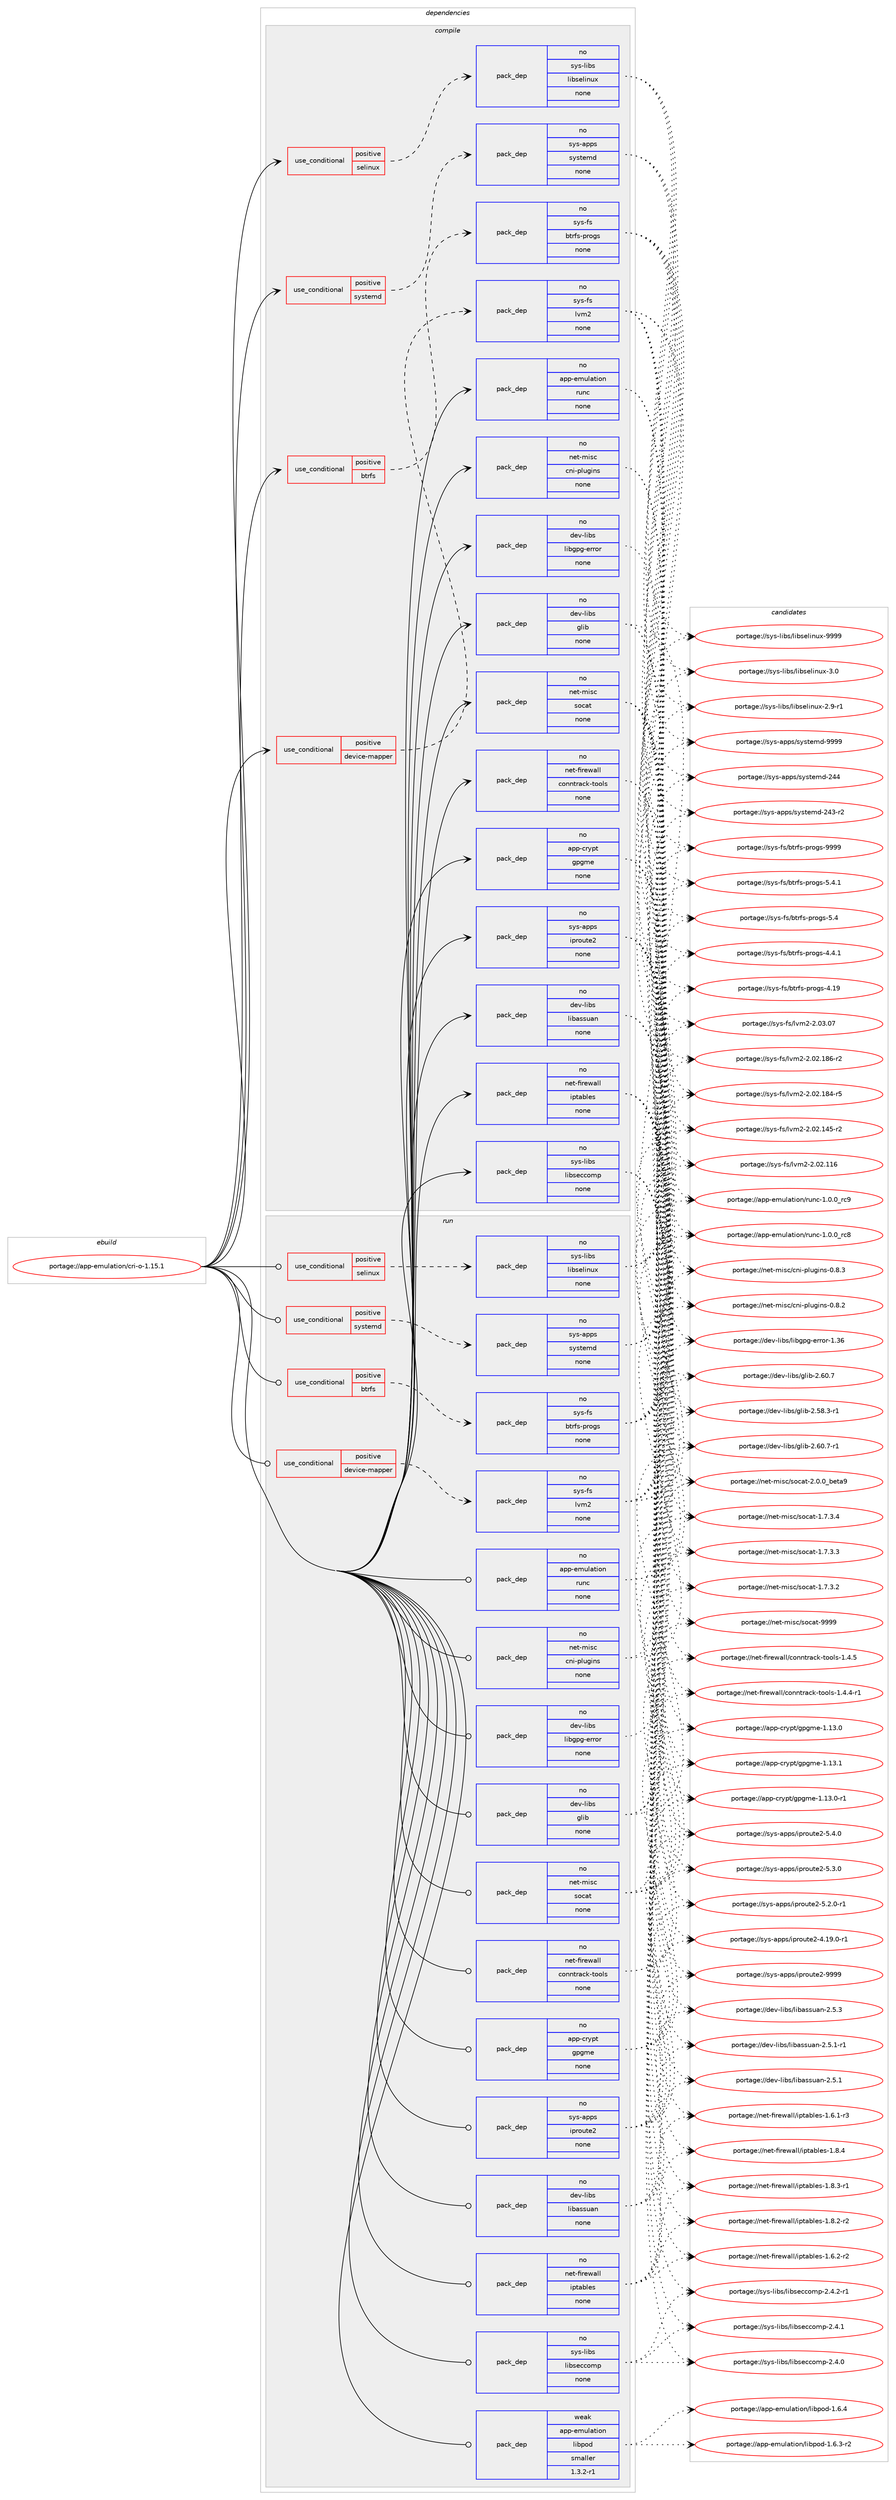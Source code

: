 digraph prolog {

# *************
# Graph options
# *************

newrank=true;
concentrate=true;
compound=true;
graph [rankdir=LR,fontname=Helvetica,fontsize=10,ranksep=1.5];#, ranksep=2.5, nodesep=0.2];
edge  [arrowhead=vee];
node  [fontname=Helvetica,fontsize=10];

# **********
# The ebuild
# **********

subgraph cluster_leftcol {
color=gray;
label=<<i>ebuild</i>>;
id [label="portage://app-emulation/cri-o-1.15.1", color=red, width=4, href="../app-emulation/cri-o-1.15.1.svg"];
}

# ****************
# The dependencies
# ****************

subgraph cluster_midcol {
color=gray;
label=<<i>dependencies</i>>;
subgraph cluster_compile {
fillcolor="#eeeeee";
style=filled;
label=<<i>compile</i>>;
subgraph cond149090 {
dependency632843 [label=<<TABLE BORDER="0" CELLBORDER="1" CELLSPACING="0" CELLPADDING="4"><TR><TD ROWSPAN="3" CELLPADDING="10">use_conditional</TD></TR><TR><TD>positive</TD></TR><TR><TD>btrfs</TD></TR></TABLE>>, shape=none, color=red];
subgraph pack475345 {
dependency632844 [label=<<TABLE BORDER="0" CELLBORDER="1" CELLSPACING="0" CELLPADDING="4" WIDTH="220"><TR><TD ROWSPAN="6" CELLPADDING="30">pack_dep</TD></TR><TR><TD WIDTH="110">no</TD></TR><TR><TD>sys-fs</TD></TR><TR><TD>btrfs-progs</TD></TR><TR><TD>none</TD></TR><TR><TD></TD></TR></TABLE>>, shape=none, color=blue];
}
dependency632843:e -> dependency632844:w [weight=20,style="dashed",arrowhead="vee"];
}
id:e -> dependency632843:w [weight=20,style="solid",arrowhead="vee"];
subgraph cond149091 {
dependency632845 [label=<<TABLE BORDER="0" CELLBORDER="1" CELLSPACING="0" CELLPADDING="4"><TR><TD ROWSPAN="3" CELLPADDING="10">use_conditional</TD></TR><TR><TD>positive</TD></TR><TR><TD>device-mapper</TD></TR></TABLE>>, shape=none, color=red];
subgraph pack475346 {
dependency632846 [label=<<TABLE BORDER="0" CELLBORDER="1" CELLSPACING="0" CELLPADDING="4" WIDTH="220"><TR><TD ROWSPAN="6" CELLPADDING="30">pack_dep</TD></TR><TR><TD WIDTH="110">no</TD></TR><TR><TD>sys-fs</TD></TR><TR><TD>lvm2</TD></TR><TR><TD>none</TD></TR><TR><TD></TD></TR></TABLE>>, shape=none, color=blue];
}
dependency632845:e -> dependency632846:w [weight=20,style="dashed",arrowhead="vee"];
}
id:e -> dependency632845:w [weight=20,style="solid",arrowhead="vee"];
subgraph cond149092 {
dependency632847 [label=<<TABLE BORDER="0" CELLBORDER="1" CELLSPACING="0" CELLPADDING="4"><TR><TD ROWSPAN="3" CELLPADDING="10">use_conditional</TD></TR><TR><TD>positive</TD></TR><TR><TD>selinux</TD></TR></TABLE>>, shape=none, color=red];
subgraph pack475347 {
dependency632848 [label=<<TABLE BORDER="0" CELLBORDER="1" CELLSPACING="0" CELLPADDING="4" WIDTH="220"><TR><TD ROWSPAN="6" CELLPADDING="30">pack_dep</TD></TR><TR><TD WIDTH="110">no</TD></TR><TR><TD>sys-libs</TD></TR><TR><TD>libselinux</TD></TR><TR><TD>none</TD></TR><TR><TD></TD></TR></TABLE>>, shape=none, color=blue];
}
dependency632847:e -> dependency632848:w [weight=20,style="dashed",arrowhead="vee"];
}
id:e -> dependency632847:w [weight=20,style="solid",arrowhead="vee"];
subgraph cond149093 {
dependency632849 [label=<<TABLE BORDER="0" CELLBORDER="1" CELLSPACING="0" CELLPADDING="4"><TR><TD ROWSPAN="3" CELLPADDING="10">use_conditional</TD></TR><TR><TD>positive</TD></TR><TR><TD>systemd</TD></TR></TABLE>>, shape=none, color=red];
subgraph pack475348 {
dependency632850 [label=<<TABLE BORDER="0" CELLBORDER="1" CELLSPACING="0" CELLPADDING="4" WIDTH="220"><TR><TD ROWSPAN="6" CELLPADDING="30">pack_dep</TD></TR><TR><TD WIDTH="110">no</TD></TR><TR><TD>sys-apps</TD></TR><TR><TD>systemd</TD></TR><TR><TD>none</TD></TR><TR><TD></TD></TR></TABLE>>, shape=none, color=blue];
}
dependency632849:e -> dependency632850:w [weight=20,style="dashed",arrowhead="vee"];
}
id:e -> dependency632849:w [weight=20,style="solid",arrowhead="vee"];
subgraph pack475349 {
dependency632851 [label=<<TABLE BORDER="0" CELLBORDER="1" CELLSPACING="0" CELLPADDING="4" WIDTH="220"><TR><TD ROWSPAN="6" CELLPADDING="30">pack_dep</TD></TR><TR><TD WIDTH="110">no</TD></TR><TR><TD>app-crypt</TD></TR><TR><TD>gpgme</TD></TR><TR><TD>none</TD></TR><TR><TD></TD></TR></TABLE>>, shape=none, color=blue];
}
id:e -> dependency632851:w [weight=20,style="solid",arrowhead="vee"];
subgraph pack475350 {
dependency632852 [label=<<TABLE BORDER="0" CELLBORDER="1" CELLSPACING="0" CELLPADDING="4" WIDTH="220"><TR><TD ROWSPAN="6" CELLPADDING="30">pack_dep</TD></TR><TR><TD WIDTH="110">no</TD></TR><TR><TD>app-emulation</TD></TR><TR><TD>runc</TD></TR><TR><TD>none</TD></TR><TR><TD></TD></TR></TABLE>>, shape=none, color=blue];
}
id:e -> dependency632852:w [weight=20,style="solid",arrowhead="vee"];
subgraph pack475351 {
dependency632853 [label=<<TABLE BORDER="0" CELLBORDER="1" CELLSPACING="0" CELLPADDING="4" WIDTH="220"><TR><TD ROWSPAN="6" CELLPADDING="30">pack_dep</TD></TR><TR><TD WIDTH="110">no</TD></TR><TR><TD>dev-libs</TD></TR><TR><TD>glib</TD></TR><TR><TD>none</TD></TR><TR><TD></TD></TR></TABLE>>, shape=none, color=blue];
}
id:e -> dependency632853:w [weight=20,style="solid",arrowhead="vee"];
subgraph pack475352 {
dependency632854 [label=<<TABLE BORDER="0" CELLBORDER="1" CELLSPACING="0" CELLPADDING="4" WIDTH="220"><TR><TD ROWSPAN="6" CELLPADDING="30">pack_dep</TD></TR><TR><TD WIDTH="110">no</TD></TR><TR><TD>dev-libs</TD></TR><TR><TD>libassuan</TD></TR><TR><TD>none</TD></TR><TR><TD></TD></TR></TABLE>>, shape=none, color=blue];
}
id:e -> dependency632854:w [weight=20,style="solid",arrowhead="vee"];
subgraph pack475353 {
dependency632855 [label=<<TABLE BORDER="0" CELLBORDER="1" CELLSPACING="0" CELLPADDING="4" WIDTH="220"><TR><TD ROWSPAN="6" CELLPADDING="30">pack_dep</TD></TR><TR><TD WIDTH="110">no</TD></TR><TR><TD>dev-libs</TD></TR><TR><TD>libgpg-error</TD></TR><TR><TD>none</TD></TR><TR><TD></TD></TR></TABLE>>, shape=none, color=blue];
}
id:e -> dependency632855:w [weight=20,style="solid",arrowhead="vee"];
subgraph pack475354 {
dependency632856 [label=<<TABLE BORDER="0" CELLBORDER="1" CELLSPACING="0" CELLPADDING="4" WIDTH="220"><TR><TD ROWSPAN="6" CELLPADDING="30">pack_dep</TD></TR><TR><TD WIDTH="110">no</TD></TR><TR><TD>net-firewall</TD></TR><TR><TD>conntrack-tools</TD></TR><TR><TD>none</TD></TR><TR><TD></TD></TR></TABLE>>, shape=none, color=blue];
}
id:e -> dependency632856:w [weight=20,style="solid",arrowhead="vee"];
subgraph pack475355 {
dependency632857 [label=<<TABLE BORDER="0" CELLBORDER="1" CELLSPACING="0" CELLPADDING="4" WIDTH="220"><TR><TD ROWSPAN="6" CELLPADDING="30">pack_dep</TD></TR><TR><TD WIDTH="110">no</TD></TR><TR><TD>net-firewall</TD></TR><TR><TD>iptables</TD></TR><TR><TD>none</TD></TR><TR><TD></TD></TR></TABLE>>, shape=none, color=blue];
}
id:e -> dependency632857:w [weight=20,style="solid",arrowhead="vee"];
subgraph pack475356 {
dependency632858 [label=<<TABLE BORDER="0" CELLBORDER="1" CELLSPACING="0" CELLPADDING="4" WIDTH="220"><TR><TD ROWSPAN="6" CELLPADDING="30">pack_dep</TD></TR><TR><TD WIDTH="110">no</TD></TR><TR><TD>net-misc</TD></TR><TR><TD>cni-plugins</TD></TR><TR><TD>none</TD></TR><TR><TD></TD></TR></TABLE>>, shape=none, color=blue];
}
id:e -> dependency632858:w [weight=20,style="solid",arrowhead="vee"];
subgraph pack475357 {
dependency632859 [label=<<TABLE BORDER="0" CELLBORDER="1" CELLSPACING="0" CELLPADDING="4" WIDTH="220"><TR><TD ROWSPAN="6" CELLPADDING="30">pack_dep</TD></TR><TR><TD WIDTH="110">no</TD></TR><TR><TD>net-misc</TD></TR><TR><TD>socat</TD></TR><TR><TD>none</TD></TR><TR><TD></TD></TR></TABLE>>, shape=none, color=blue];
}
id:e -> dependency632859:w [weight=20,style="solid",arrowhead="vee"];
subgraph pack475358 {
dependency632860 [label=<<TABLE BORDER="0" CELLBORDER="1" CELLSPACING="0" CELLPADDING="4" WIDTH="220"><TR><TD ROWSPAN="6" CELLPADDING="30">pack_dep</TD></TR><TR><TD WIDTH="110">no</TD></TR><TR><TD>sys-apps</TD></TR><TR><TD>iproute2</TD></TR><TR><TD>none</TD></TR><TR><TD></TD></TR></TABLE>>, shape=none, color=blue];
}
id:e -> dependency632860:w [weight=20,style="solid",arrowhead="vee"];
subgraph pack475359 {
dependency632861 [label=<<TABLE BORDER="0" CELLBORDER="1" CELLSPACING="0" CELLPADDING="4" WIDTH="220"><TR><TD ROWSPAN="6" CELLPADDING="30">pack_dep</TD></TR><TR><TD WIDTH="110">no</TD></TR><TR><TD>sys-libs</TD></TR><TR><TD>libseccomp</TD></TR><TR><TD>none</TD></TR><TR><TD></TD></TR></TABLE>>, shape=none, color=blue];
}
id:e -> dependency632861:w [weight=20,style="solid",arrowhead="vee"];
}
subgraph cluster_compileandrun {
fillcolor="#eeeeee";
style=filled;
label=<<i>compile and run</i>>;
}
subgraph cluster_run {
fillcolor="#eeeeee";
style=filled;
label=<<i>run</i>>;
subgraph cond149094 {
dependency632862 [label=<<TABLE BORDER="0" CELLBORDER="1" CELLSPACING="0" CELLPADDING="4"><TR><TD ROWSPAN="3" CELLPADDING="10">use_conditional</TD></TR><TR><TD>positive</TD></TR><TR><TD>btrfs</TD></TR></TABLE>>, shape=none, color=red];
subgraph pack475360 {
dependency632863 [label=<<TABLE BORDER="0" CELLBORDER="1" CELLSPACING="0" CELLPADDING="4" WIDTH="220"><TR><TD ROWSPAN="6" CELLPADDING="30">pack_dep</TD></TR><TR><TD WIDTH="110">no</TD></TR><TR><TD>sys-fs</TD></TR><TR><TD>btrfs-progs</TD></TR><TR><TD>none</TD></TR><TR><TD></TD></TR></TABLE>>, shape=none, color=blue];
}
dependency632862:e -> dependency632863:w [weight=20,style="dashed",arrowhead="vee"];
}
id:e -> dependency632862:w [weight=20,style="solid",arrowhead="odot"];
subgraph cond149095 {
dependency632864 [label=<<TABLE BORDER="0" CELLBORDER="1" CELLSPACING="0" CELLPADDING="4"><TR><TD ROWSPAN="3" CELLPADDING="10">use_conditional</TD></TR><TR><TD>positive</TD></TR><TR><TD>device-mapper</TD></TR></TABLE>>, shape=none, color=red];
subgraph pack475361 {
dependency632865 [label=<<TABLE BORDER="0" CELLBORDER="1" CELLSPACING="0" CELLPADDING="4" WIDTH="220"><TR><TD ROWSPAN="6" CELLPADDING="30">pack_dep</TD></TR><TR><TD WIDTH="110">no</TD></TR><TR><TD>sys-fs</TD></TR><TR><TD>lvm2</TD></TR><TR><TD>none</TD></TR><TR><TD></TD></TR></TABLE>>, shape=none, color=blue];
}
dependency632864:e -> dependency632865:w [weight=20,style="dashed",arrowhead="vee"];
}
id:e -> dependency632864:w [weight=20,style="solid",arrowhead="odot"];
subgraph cond149096 {
dependency632866 [label=<<TABLE BORDER="0" CELLBORDER="1" CELLSPACING="0" CELLPADDING="4"><TR><TD ROWSPAN="3" CELLPADDING="10">use_conditional</TD></TR><TR><TD>positive</TD></TR><TR><TD>selinux</TD></TR></TABLE>>, shape=none, color=red];
subgraph pack475362 {
dependency632867 [label=<<TABLE BORDER="0" CELLBORDER="1" CELLSPACING="0" CELLPADDING="4" WIDTH="220"><TR><TD ROWSPAN="6" CELLPADDING="30">pack_dep</TD></TR><TR><TD WIDTH="110">no</TD></TR><TR><TD>sys-libs</TD></TR><TR><TD>libselinux</TD></TR><TR><TD>none</TD></TR><TR><TD></TD></TR></TABLE>>, shape=none, color=blue];
}
dependency632866:e -> dependency632867:w [weight=20,style="dashed",arrowhead="vee"];
}
id:e -> dependency632866:w [weight=20,style="solid",arrowhead="odot"];
subgraph cond149097 {
dependency632868 [label=<<TABLE BORDER="0" CELLBORDER="1" CELLSPACING="0" CELLPADDING="4"><TR><TD ROWSPAN="3" CELLPADDING="10">use_conditional</TD></TR><TR><TD>positive</TD></TR><TR><TD>systemd</TD></TR></TABLE>>, shape=none, color=red];
subgraph pack475363 {
dependency632869 [label=<<TABLE BORDER="0" CELLBORDER="1" CELLSPACING="0" CELLPADDING="4" WIDTH="220"><TR><TD ROWSPAN="6" CELLPADDING="30">pack_dep</TD></TR><TR><TD WIDTH="110">no</TD></TR><TR><TD>sys-apps</TD></TR><TR><TD>systemd</TD></TR><TR><TD>none</TD></TR><TR><TD></TD></TR></TABLE>>, shape=none, color=blue];
}
dependency632868:e -> dependency632869:w [weight=20,style="dashed",arrowhead="vee"];
}
id:e -> dependency632868:w [weight=20,style="solid",arrowhead="odot"];
subgraph pack475364 {
dependency632870 [label=<<TABLE BORDER="0" CELLBORDER="1" CELLSPACING="0" CELLPADDING="4" WIDTH="220"><TR><TD ROWSPAN="6" CELLPADDING="30">pack_dep</TD></TR><TR><TD WIDTH="110">no</TD></TR><TR><TD>app-crypt</TD></TR><TR><TD>gpgme</TD></TR><TR><TD>none</TD></TR><TR><TD></TD></TR></TABLE>>, shape=none, color=blue];
}
id:e -> dependency632870:w [weight=20,style="solid",arrowhead="odot"];
subgraph pack475365 {
dependency632871 [label=<<TABLE BORDER="0" CELLBORDER="1" CELLSPACING="0" CELLPADDING="4" WIDTH="220"><TR><TD ROWSPAN="6" CELLPADDING="30">pack_dep</TD></TR><TR><TD WIDTH="110">no</TD></TR><TR><TD>app-emulation</TD></TR><TR><TD>runc</TD></TR><TR><TD>none</TD></TR><TR><TD></TD></TR></TABLE>>, shape=none, color=blue];
}
id:e -> dependency632871:w [weight=20,style="solid",arrowhead="odot"];
subgraph pack475366 {
dependency632872 [label=<<TABLE BORDER="0" CELLBORDER="1" CELLSPACING="0" CELLPADDING="4" WIDTH="220"><TR><TD ROWSPAN="6" CELLPADDING="30">pack_dep</TD></TR><TR><TD WIDTH="110">no</TD></TR><TR><TD>dev-libs</TD></TR><TR><TD>glib</TD></TR><TR><TD>none</TD></TR><TR><TD></TD></TR></TABLE>>, shape=none, color=blue];
}
id:e -> dependency632872:w [weight=20,style="solid",arrowhead="odot"];
subgraph pack475367 {
dependency632873 [label=<<TABLE BORDER="0" CELLBORDER="1" CELLSPACING="0" CELLPADDING="4" WIDTH="220"><TR><TD ROWSPAN="6" CELLPADDING="30">pack_dep</TD></TR><TR><TD WIDTH="110">no</TD></TR><TR><TD>dev-libs</TD></TR><TR><TD>libassuan</TD></TR><TR><TD>none</TD></TR><TR><TD></TD></TR></TABLE>>, shape=none, color=blue];
}
id:e -> dependency632873:w [weight=20,style="solid",arrowhead="odot"];
subgraph pack475368 {
dependency632874 [label=<<TABLE BORDER="0" CELLBORDER="1" CELLSPACING="0" CELLPADDING="4" WIDTH="220"><TR><TD ROWSPAN="6" CELLPADDING="30">pack_dep</TD></TR><TR><TD WIDTH="110">no</TD></TR><TR><TD>dev-libs</TD></TR><TR><TD>libgpg-error</TD></TR><TR><TD>none</TD></TR><TR><TD></TD></TR></TABLE>>, shape=none, color=blue];
}
id:e -> dependency632874:w [weight=20,style="solid",arrowhead="odot"];
subgraph pack475369 {
dependency632875 [label=<<TABLE BORDER="0" CELLBORDER="1" CELLSPACING="0" CELLPADDING="4" WIDTH="220"><TR><TD ROWSPAN="6" CELLPADDING="30">pack_dep</TD></TR><TR><TD WIDTH="110">no</TD></TR><TR><TD>net-firewall</TD></TR><TR><TD>conntrack-tools</TD></TR><TR><TD>none</TD></TR><TR><TD></TD></TR></TABLE>>, shape=none, color=blue];
}
id:e -> dependency632875:w [weight=20,style="solid",arrowhead="odot"];
subgraph pack475370 {
dependency632876 [label=<<TABLE BORDER="0" CELLBORDER="1" CELLSPACING="0" CELLPADDING="4" WIDTH="220"><TR><TD ROWSPAN="6" CELLPADDING="30">pack_dep</TD></TR><TR><TD WIDTH="110">no</TD></TR><TR><TD>net-firewall</TD></TR><TR><TD>iptables</TD></TR><TR><TD>none</TD></TR><TR><TD></TD></TR></TABLE>>, shape=none, color=blue];
}
id:e -> dependency632876:w [weight=20,style="solid",arrowhead="odot"];
subgraph pack475371 {
dependency632877 [label=<<TABLE BORDER="0" CELLBORDER="1" CELLSPACING="0" CELLPADDING="4" WIDTH="220"><TR><TD ROWSPAN="6" CELLPADDING="30">pack_dep</TD></TR><TR><TD WIDTH="110">no</TD></TR><TR><TD>net-misc</TD></TR><TR><TD>cni-plugins</TD></TR><TR><TD>none</TD></TR><TR><TD></TD></TR></TABLE>>, shape=none, color=blue];
}
id:e -> dependency632877:w [weight=20,style="solid",arrowhead="odot"];
subgraph pack475372 {
dependency632878 [label=<<TABLE BORDER="0" CELLBORDER="1" CELLSPACING="0" CELLPADDING="4" WIDTH="220"><TR><TD ROWSPAN="6" CELLPADDING="30">pack_dep</TD></TR><TR><TD WIDTH="110">no</TD></TR><TR><TD>net-misc</TD></TR><TR><TD>socat</TD></TR><TR><TD>none</TD></TR><TR><TD></TD></TR></TABLE>>, shape=none, color=blue];
}
id:e -> dependency632878:w [weight=20,style="solid",arrowhead="odot"];
subgraph pack475373 {
dependency632879 [label=<<TABLE BORDER="0" CELLBORDER="1" CELLSPACING="0" CELLPADDING="4" WIDTH="220"><TR><TD ROWSPAN="6" CELLPADDING="30">pack_dep</TD></TR><TR><TD WIDTH="110">no</TD></TR><TR><TD>sys-apps</TD></TR><TR><TD>iproute2</TD></TR><TR><TD>none</TD></TR><TR><TD></TD></TR></TABLE>>, shape=none, color=blue];
}
id:e -> dependency632879:w [weight=20,style="solid",arrowhead="odot"];
subgraph pack475374 {
dependency632880 [label=<<TABLE BORDER="0" CELLBORDER="1" CELLSPACING="0" CELLPADDING="4" WIDTH="220"><TR><TD ROWSPAN="6" CELLPADDING="30">pack_dep</TD></TR><TR><TD WIDTH="110">no</TD></TR><TR><TD>sys-libs</TD></TR><TR><TD>libseccomp</TD></TR><TR><TD>none</TD></TR><TR><TD></TD></TR></TABLE>>, shape=none, color=blue];
}
id:e -> dependency632880:w [weight=20,style="solid",arrowhead="odot"];
subgraph pack475375 {
dependency632881 [label=<<TABLE BORDER="0" CELLBORDER="1" CELLSPACING="0" CELLPADDING="4" WIDTH="220"><TR><TD ROWSPAN="6" CELLPADDING="30">pack_dep</TD></TR><TR><TD WIDTH="110">weak</TD></TR><TR><TD>app-emulation</TD></TR><TR><TD>libpod</TD></TR><TR><TD>smaller</TD></TR><TR><TD>1.3.2-r1</TD></TR></TABLE>>, shape=none, color=blue];
}
id:e -> dependency632881:w [weight=20,style="solid",arrowhead="odot"];
}
}

# **************
# The candidates
# **************

subgraph cluster_choices {
rank=same;
color=gray;
label=<<i>candidates</i>>;

subgraph choice475345 {
color=black;
nodesep=1;
choice115121115451021154798116114102115451121141111031154557575757 [label="portage://sys-fs/btrfs-progs-9999", color=red, width=4,href="../sys-fs/btrfs-progs-9999.svg"];
choice11512111545102115479811611410211545112114111103115455346524649 [label="portage://sys-fs/btrfs-progs-5.4.1", color=red, width=4,href="../sys-fs/btrfs-progs-5.4.1.svg"];
choice1151211154510211547981161141021154511211411110311545534652 [label="portage://sys-fs/btrfs-progs-5.4", color=red, width=4,href="../sys-fs/btrfs-progs-5.4.svg"];
choice11512111545102115479811611410211545112114111103115455246524649 [label="portage://sys-fs/btrfs-progs-4.4.1", color=red, width=4,href="../sys-fs/btrfs-progs-4.4.1.svg"];
choice115121115451021154798116114102115451121141111031154552464957 [label="portage://sys-fs/btrfs-progs-4.19", color=red, width=4,href="../sys-fs/btrfs-progs-4.19.svg"];
dependency632844:e -> choice115121115451021154798116114102115451121141111031154557575757:w [style=dotted,weight="100"];
dependency632844:e -> choice11512111545102115479811611410211545112114111103115455346524649:w [style=dotted,weight="100"];
dependency632844:e -> choice1151211154510211547981161141021154511211411110311545534652:w [style=dotted,weight="100"];
dependency632844:e -> choice11512111545102115479811611410211545112114111103115455246524649:w [style=dotted,weight="100"];
dependency632844:e -> choice115121115451021154798116114102115451121141111031154552464957:w [style=dotted,weight="100"];
}
subgraph choice475346 {
color=black;
nodesep=1;
choice1151211154510211547108118109504550464851464855 [label="portage://sys-fs/lvm2-2.03.07", color=red, width=4,href="../sys-fs/lvm2-2.03.07.svg"];
choice1151211154510211547108118109504550464850464956544511450 [label="portage://sys-fs/lvm2-2.02.186-r2", color=red, width=4,href="../sys-fs/lvm2-2.02.186-r2.svg"];
choice1151211154510211547108118109504550464850464956524511453 [label="portage://sys-fs/lvm2-2.02.184-r5", color=red, width=4,href="../sys-fs/lvm2-2.02.184-r5.svg"];
choice1151211154510211547108118109504550464850464952534511450 [label="portage://sys-fs/lvm2-2.02.145-r2", color=red, width=4,href="../sys-fs/lvm2-2.02.145-r2.svg"];
choice115121115451021154710811810950455046485046494954 [label="portage://sys-fs/lvm2-2.02.116", color=red, width=4,href="../sys-fs/lvm2-2.02.116.svg"];
dependency632846:e -> choice1151211154510211547108118109504550464851464855:w [style=dotted,weight="100"];
dependency632846:e -> choice1151211154510211547108118109504550464850464956544511450:w [style=dotted,weight="100"];
dependency632846:e -> choice1151211154510211547108118109504550464850464956524511453:w [style=dotted,weight="100"];
dependency632846:e -> choice1151211154510211547108118109504550464850464952534511450:w [style=dotted,weight="100"];
dependency632846:e -> choice115121115451021154710811810950455046485046494954:w [style=dotted,weight="100"];
}
subgraph choice475347 {
color=black;
nodesep=1;
choice115121115451081059811547108105981151011081051101171204557575757 [label="portage://sys-libs/libselinux-9999", color=red, width=4,href="../sys-libs/libselinux-9999.svg"];
choice1151211154510810598115471081059811510110810511011712045514648 [label="portage://sys-libs/libselinux-3.0", color=red, width=4,href="../sys-libs/libselinux-3.0.svg"];
choice11512111545108105981154710810598115101108105110117120455046574511449 [label="portage://sys-libs/libselinux-2.9-r1", color=red, width=4,href="../sys-libs/libselinux-2.9-r1.svg"];
dependency632848:e -> choice115121115451081059811547108105981151011081051101171204557575757:w [style=dotted,weight="100"];
dependency632848:e -> choice1151211154510810598115471081059811510110810511011712045514648:w [style=dotted,weight="100"];
dependency632848:e -> choice11512111545108105981154710810598115101108105110117120455046574511449:w [style=dotted,weight="100"];
}
subgraph choice475348 {
color=black;
nodesep=1;
choice1151211154597112112115471151211151161011091004557575757 [label="portage://sys-apps/systemd-9999", color=red, width=4,href="../sys-apps/systemd-9999.svg"];
choice11512111545971121121154711512111511610110910045505252 [label="portage://sys-apps/systemd-244", color=red, width=4,href="../sys-apps/systemd-244.svg"];
choice115121115459711211211547115121115116101109100455052514511450 [label="portage://sys-apps/systemd-243-r2", color=red, width=4,href="../sys-apps/systemd-243-r2.svg"];
dependency632850:e -> choice1151211154597112112115471151211151161011091004557575757:w [style=dotted,weight="100"];
dependency632850:e -> choice11512111545971121121154711512111511610110910045505252:w [style=dotted,weight="100"];
dependency632850:e -> choice115121115459711211211547115121115116101109100455052514511450:w [style=dotted,weight="100"];
}
subgraph choice475349 {
color=black;
nodesep=1;
choice9711211245991141211121164710311210310910145494649514649 [label="portage://app-crypt/gpgme-1.13.1", color=red, width=4,href="../app-crypt/gpgme-1.13.1.svg"];
choice97112112459911412111211647103112103109101454946495146484511449 [label="portage://app-crypt/gpgme-1.13.0-r1", color=red, width=4,href="../app-crypt/gpgme-1.13.0-r1.svg"];
choice9711211245991141211121164710311210310910145494649514648 [label="portage://app-crypt/gpgme-1.13.0", color=red, width=4,href="../app-crypt/gpgme-1.13.0.svg"];
dependency632851:e -> choice9711211245991141211121164710311210310910145494649514649:w [style=dotted,weight="100"];
dependency632851:e -> choice97112112459911412111211647103112103109101454946495146484511449:w [style=dotted,weight="100"];
dependency632851:e -> choice9711211245991141211121164710311210310910145494649514648:w [style=dotted,weight="100"];
}
subgraph choice475350 {
color=black;
nodesep=1;
choice9711211245101109117108971161051111104711411711099454946484648951149957 [label="portage://app-emulation/runc-1.0.0_rc9", color=red, width=4,href="../app-emulation/runc-1.0.0_rc9.svg"];
choice9711211245101109117108971161051111104711411711099454946484648951149956 [label="portage://app-emulation/runc-1.0.0_rc8", color=red, width=4,href="../app-emulation/runc-1.0.0_rc8.svg"];
dependency632852:e -> choice9711211245101109117108971161051111104711411711099454946484648951149957:w [style=dotted,weight="100"];
dependency632852:e -> choice9711211245101109117108971161051111104711411711099454946484648951149956:w [style=dotted,weight="100"];
}
subgraph choice475351 {
color=black;
nodesep=1;
choice10010111845108105981154710310810598455046544846554511449 [label="portage://dev-libs/glib-2.60.7-r1", color=red, width=4,href="../dev-libs/glib-2.60.7-r1.svg"];
choice1001011184510810598115471031081059845504654484655 [label="portage://dev-libs/glib-2.60.7", color=red, width=4,href="../dev-libs/glib-2.60.7.svg"];
choice10010111845108105981154710310810598455046535646514511449 [label="portage://dev-libs/glib-2.58.3-r1", color=red, width=4,href="../dev-libs/glib-2.58.3-r1.svg"];
dependency632853:e -> choice10010111845108105981154710310810598455046544846554511449:w [style=dotted,weight="100"];
dependency632853:e -> choice1001011184510810598115471031081059845504654484655:w [style=dotted,weight="100"];
dependency632853:e -> choice10010111845108105981154710310810598455046535646514511449:w [style=dotted,weight="100"];
}
subgraph choice475352 {
color=black;
nodesep=1;
choice100101118451081059811547108105989711511511797110455046534651 [label="portage://dev-libs/libassuan-2.5.3", color=red, width=4,href="../dev-libs/libassuan-2.5.3.svg"];
choice1001011184510810598115471081059897115115117971104550465346494511449 [label="portage://dev-libs/libassuan-2.5.1-r1", color=red, width=4,href="../dev-libs/libassuan-2.5.1-r1.svg"];
choice100101118451081059811547108105989711511511797110455046534649 [label="portage://dev-libs/libassuan-2.5.1", color=red, width=4,href="../dev-libs/libassuan-2.5.1.svg"];
dependency632854:e -> choice100101118451081059811547108105989711511511797110455046534651:w [style=dotted,weight="100"];
dependency632854:e -> choice1001011184510810598115471081059897115115117971104550465346494511449:w [style=dotted,weight="100"];
dependency632854:e -> choice100101118451081059811547108105989711511511797110455046534649:w [style=dotted,weight="100"];
}
subgraph choice475353 {
color=black;
nodesep=1;
choice10010111845108105981154710810598103112103451011141141111144549465154 [label="portage://dev-libs/libgpg-error-1.36", color=red, width=4,href="../dev-libs/libgpg-error-1.36.svg"];
dependency632855:e -> choice10010111845108105981154710810598103112103451011141141111144549465154:w [style=dotted,weight="100"];
}
subgraph choice475354 {
color=black;
nodesep=1;
choice11010111645102105114101119971081084799111110110116114979910745116111111108115454946524653 [label="portage://net-firewall/conntrack-tools-1.4.5", color=red, width=4,href="../net-firewall/conntrack-tools-1.4.5.svg"];
choice110101116451021051141011199710810847991111101101161149799107451161111111081154549465246524511449 [label="portage://net-firewall/conntrack-tools-1.4.4-r1", color=red, width=4,href="../net-firewall/conntrack-tools-1.4.4-r1.svg"];
dependency632856:e -> choice11010111645102105114101119971081084799111110110116114979910745116111111108115454946524653:w [style=dotted,weight="100"];
dependency632856:e -> choice110101116451021051141011199710810847991111101101161149799107451161111111081154549465246524511449:w [style=dotted,weight="100"];
}
subgraph choice475355 {
color=black;
nodesep=1;
choice1101011164510210511410111997108108471051121169798108101115454946564652 [label="portage://net-firewall/iptables-1.8.4", color=red, width=4,href="../net-firewall/iptables-1.8.4.svg"];
choice11010111645102105114101119971081084710511211697981081011154549465646514511449 [label="portage://net-firewall/iptables-1.8.3-r1", color=red, width=4,href="../net-firewall/iptables-1.8.3-r1.svg"];
choice11010111645102105114101119971081084710511211697981081011154549465646504511450 [label="portage://net-firewall/iptables-1.8.2-r2", color=red, width=4,href="../net-firewall/iptables-1.8.2-r2.svg"];
choice11010111645102105114101119971081084710511211697981081011154549465446504511450 [label="portage://net-firewall/iptables-1.6.2-r2", color=red, width=4,href="../net-firewall/iptables-1.6.2-r2.svg"];
choice11010111645102105114101119971081084710511211697981081011154549465446494511451 [label="portage://net-firewall/iptables-1.6.1-r3", color=red, width=4,href="../net-firewall/iptables-1.6.1-r3.svg"];
dependency632857:e -> choice1101011164510210511410111997108108471051121169798108101115454946564652:w [style=dotted,weight="100"];
dependency632857:e -> choice11010111645102105114101119971081084710511211697981081011154549465646514511449:w [style=dotted,weight="100"];
dependency632857:e -> choice11010111645102105114101119971081084710511211697981081011154549465646504511450:w [style=dotted,weight="100"];
dependency632857:e -> choice11010111645102105114101119971081084710511211697981081011154549465446504511450:w [style=dotted,weight="100"];
dependency632857:e -> choice11010111645102105114101119971081084710511211697981081011154549465446494511451:w [style=dotted,weight="100"];
}
subgraph choice475356 {
color=black;
nodesep=1;
choice1101011164510910511599479911010545112108117103105110115454846564651 [label="portage://net-misc/cni-plugins-0.8.3", color=red, width=4,href="../net-misc/cni-plugins-0.8.3.svg"];
choice1101011164510910511599479911010545112108117103105110115454846564650 [label="portage://net-misc/cni-plugins-0.8.2", color=red, width=4,href="../net-misc/cni-plugins-0.8.2.svg"];
dependency632858:e -> choice1101011164510910511599479911010545112108117103105110115454846564651:w [style=dotted,weight="100"];
dependency632858:e -> choice1101011164510910511599479911010545112108117103105110115454846564650:w [style=dotted,weight="100"];
}
subgraph choice475357 {
color=black;
nodesep=1;
choice11010111645109105115994711511199971164557575757 [label="portage://net-misc/socat-9999", color=red, width=4,href="../net-misc/socat-9999.svg"];
choice110101116451091051159947115111999711645504648464895981011169757 [label="portage://net-misc/socat-2.0.0_beta9", color=red, width=4,href="../net-misc/socat-2.0.0_beta9.svg"];
choice11010111645109105115994711511199971164549465546514652 [label="portage://net-misc/socat-1.7.3.4", color=red, width=4,href="../net-misc/socat-1.7.3.4.svg"];
choice11010111645109105115994711511199971164549465546514651 [label="portage://net-misc/socat-1.7.3.3", color=red, width=4,href="../net-misc/socat-1.7.3.3.svg"];
choice11010111645109105115994711511199971164549465546514650 [label="portage://net-misc/socat-1.7.3.2", color=red, width=4,href="../net-misc/socat-1.7.3.2.svg"];
dependency632859:e -> choice11010111645109105115994711511199971164557575757:w [style=dotted,weight="100"];
dependency632859:e -> choice110101116451091051159947115111999711645504648464895981011169757:w [style=dotted,weight="100"];
dependency632859:e -> choice11010111645109105115994711511199971164549465546514652:w [style=dotted,weight="100"];
dependency632859:e -> choice11010111645109105115994711511199971164549465546514651:w [style=dotted,weight="100"];
dependency632859:e -> choice11010111645109105115994711511199971164549465546514650:w [style=dotted,weight="100"];
}
subgraph choice475358 {
color=black;
nodesep=1;
choice115121115459711211211547105112114111117116101504557575757 [label="portage://sys-apps/iproute2-9999", color=red, width=4,href="../sys-apps/iproute2-9999.svg"];
choice11512111545971121121154710511211411111711610150455346524648 [label="portage://sys-apps/iproute2-5.4.0", color=red, width=4,href="../sys-apps/iproute2-5.4.0.svg"];
choice11512111545971121121154710511211411111711610150455346514648 [label="portage://sys-apps/iproute2-5.3.0", color=red, width=4,href="../sys-apps/iproute2-5.3.0.svg"];
choice115121115459711211211547105112114111117116101504553465046484511449 [label="portage://sys-apps/iproute2-5.2.0-r1", color=red, width=4,href="../sys-apps/iproute2-5.2.0-r1.svg"];
choice11512111545971121121154710511211411111711610150455246495746484511449 [label="portage://sys-apps/iproute2-4.19.0-r1", color=red, width=4,href="../sys-apps/iproute2-4.19.0-r1.svg"];
dependency632860:e -> choice115121115459711211211547105112114111117116101504557575757:w [style=dotted,weight="100"];
dependency632860:e -> choice11512111545971121121154710511211411111711610150455346524648:w [style=dotted,weight="100"];
dependency632860:e -> choice11512111545971121121154710511211411111711610150455346514648:w [style=dotted,weight="100"];
dependency632860:e -> choice115121115459711211211547105112114111117116101504553465046484511449:w [style=dotted,weight="100"];
dependency632860:e -> choice11512111545971121121154710511211411111711610150455246495746484511449:w [style=dotted,weight="100"];
}
subgraph choice475359 {
color=black;
nodesep=1;
choice1151211154510810598115471081059811510199991111091124550465246504511449 [label="portage://sys-libs/libseccomp-2.4.2-r1", color=red, width=4,href="../sys-libs/libseccomp-2.4.2-r1.svg"];
choice115121115451081059811547108105981151019999111109112455046524649 [label="portage://sys-libs/libseccomp-2.4.1", color=red, width=4,href="../sys-libs/libseccomp-2.4.1.svg"];
choice115121115451081059811547108105981151019999111109112455046524648 [label="portage://sys-libs/libseccomp-2.4.0", color=red, width=4,href="../sys-libs/libseccomp-2.4.0.svg"];
dependency632861:e -> choice1151211154510810598115471081059811510199991111091124550465246504511449:w [style=dotted,weight="100"];
dependency632861:e -> choice115121115451081059811547108105981151019999111109112455046524649:w [style=dotted,weight="100"];
dependency632861:e -> choice115121115451081059811547108105981151019999111109112455046524648:w [style=dotted,weight="100"];
}
subgraph choice475360 {
color=black;
nodesep=1;
choice115121115451021154798116114102115451121141111031154557575757 [label="portage://sys-fs/btrfs-progs-9999", color=red, width=4,href="../sys-fs/btrfs-progs-9999.svg"];
choice11512111545102115479811611410211545112114111103115455346524649 [label="portage://sys-fs/btrfs-progs-5.4.1", color=red, width=4,href="../sys-fs/btrfs-progs-5.4.1.svg"];
choice1151211154510211547981161141021154511211411110311545534652 [label="portage://sys-fs/btrfs-progs-5.4", color=red, width=4,href="../sys-fs/btrfs-progs-5.4.svg"];
choice11512111545102115479811611410211545112114111103115455246524649 [label="portage://sys-fs/btrfs-progs-4.4.1", color=red, width=4,href="../sys-fs/btrfs-progs-4.4.1.svg"];
choice115121115451021154798116114102115451121141111031154552464957 [label="portage://sys-fs/btrfs-progs-4.19", color=red, width=4,href="../sys-fs/btrfs-progs-4.19.svg"];
dependency632863:e -> choice115121115451021154798116114102115451121141111031154557575757:w [style=dotted,weight="100"];
dependency632863:e -> choice11512111545102115479811611410211545112114111103115455346524649:w [style=dotted,weight="100"];
dependency632863:e -> choice1151211154510211547981161141021154511211411110311545534652:w [style=dotted,weight="100"];
dependency632863:e -> choice11512111545102115479811611410211545112114111103115455246524649:w [style=dotted,weight="100"];
dependency632863:e -> choice115121115451021154798116114102115451121141111031154552464957:w [style=dotted,weight="100"];
}
subgraph choice475361 {
color=black;
nodesep=1;
choice1151211154510211547108118109504550464851464855 [label="portage://sys-fs/lvm2-2.03.07", color=red, width=4,href="../sys-fs/lvm2-2.03.07.svg"];
choice1151211154510211547108118109504550464850464956544511450 [label="portage://sys-fs/lvm2-2.02.186-r2", color=red, width=4,href="../sys-fs/lvm2-2.02.186-r2.svg"];
choice1151211154510211547108118109504550464850464956524511453 [label="portage://sys-fs/lvm2-2.02.184-r5", color=red, width=4,href="../sys-fs/lvm2-2.02.184-r5.svg"];
choice1151211154510211547108118109504550464850464952534511450 [label="portage://sys-fs/lvm2-2.02.145-r2", color=red, width=4,href="../sys-fs/lvm2-2.02.145-r2.svg"];
choice115121115451021154710811810950455046485046494954 [label="portage://sys-fs/lvm2-2.02.116", color=red, width=4,href="../sys-fs/lvm2-2.02.116.svg"];
dependency632865:e -> choice1151211154510211547108118109504550464851464855:w [style=dotted,weight="100"];
dependency632865:e -> choice1151211154510211547108118109504550464850464956544511450:w [style=dotted,weight="100"];
dependency632865:e -> choice1151211154510211547108118109504550464850464956524511453:w [style=dotted,weight="100"];
dependency632865:e -> choice1151211154510211547108118109504550464850464952534511450:w [style=dotted,weight="100"];
dependency632865:e -> choice115121115451021154710811810950455046485046494954:w [style=dotted,weight="100"];
}
subgraph choice475362 {
color=black;
nodesep=1;
choice115121115451081059811547108105981151011081051101171204557575757 [label="portage://sys-libs/libselinux-9999", color=red, width=4,href="../sys-libs/libselinux-9999.svg"];
choice1151211154510810598115471081059811510110810511011712045514648 [label="portage://sys-libs/libselinux-3.0", color=red, width=4,href="../sys-libs/libselinux-3.0.svg"];
choice11512111545108105981154710810598115101108105110117120455046574511449 [label="portage://sys-libs/libselinux-2.9-r1", color=red, width=4,href="../sys-libs/libselinux-2.9-r1.svg"];
dependency632867:e -> choice115121115451081059811547108105981151011081051101171204557575757:w [style=dotted,weight="100"];
dependency632867:e -> choice1151211154510810598115471081059811510110810511011712045514648:w [style=dotted,weight="100"];
dependency632867:e -> choice11512111545108105981154710810598115101108105110117120455046574511449:w [style=dotted,weight="100"];
}
subgraph choice475363 {
color=black;
nodesep=1;
choice1151211154597112112115471151211151161011091004557575757 [label="portage://sys-apps/systemd-9999", color=red, width=4,href="../sys-apps/systemd-9999.svg"];
choice11512111545971121121154711512111511610110910045505252 [label="portage://sys-apps/systemd-244", color=red, width=4,href="../sys-apps/systemd-244.svg"];
choice115121115459711211211547115121115116101109100455052514511450 [label="portage://sys-apps/systemd-243-r2", color=red, width=4,href="../sys-apps/systemd-243-r2.svg"];
dependency632869:e -> choice1151211154597112112115471151211151161011091004557575757:w [style=dotted,weight="100"];
dependency632869:e -> choice11512111545971121121154711512111511610110910045505252:w [style=dotted,weight="100"];
dependency632869:e -> choice115121115459711211211547115121115116101109100455052514511450:w [style=dotted,weight="100"];
}
subgraph choice475364 {
color=black;
nodesep=1;
choice9711211245991141211121164710311210310910145494649514649 [label="portage://app-crypt/gpgme-1.13.1", color=red, width=4,href="../app-crypt/gpgme-1.13.1.svg"];
choice97112112459911412111211647103112103109101454946495146484511449 [label="portage://app-crypt/gpgme-1.13.0-r1", color=red, width=4,href="../app-crypt/gpgme-1.13.0-r1.svg"];
choice9711211245991141211121164710311210310910145494649514648 [label="portage://app-crypt/gpgme-1.13.0", color=red, width=4,href="../app-crypt/gpgme-1.13.0.svg"];
dependency632870:e -> choice9711211245991141211121164710311210310910145494649514649:w [style=dotted,weight="100"];
dependency632870:e -> choice97112112459911412111211647103112103109101454946495146484511449:w [style=dotted,weight="100"];
dependency632870:e -> choice9711211245991141211121164710311210310910145494649514648:w [style=dotted,weight="100"];
}
subgraph choice475365 {
color=black;
nodesep=1;
choice9711211245101109117108971161051111104711411711099454946484648951149957 [label="portage://app-emulation/runc-1.0.0_rc9", color=red, width=4,href="../app-emulation/runc-1.0.0_rc9.svg"];
choice9711211245101109117108971161051111104711411711099454946484648951149956 [label="portage://app-emulation/runc-1.0.0_rc8", color=red, width=4,href="../app-emulation/runc-1.0.0_rc8.svg"];
dependency632871:e -> choice9711211245101109117108971161051111104711411711099454946484648951149957:w [style=dotted,weight="100"];
dependency632871:e -> choice9711211245101109117108971161051111104711411711099454946484648951149956:w [style=dotted,weight="100"];
}
subgraph choice475366 {
color=black;
nodesep=1;
choice10010111845108105981154710310810598455046544846554511449 [label="portage://dev-libs/glib-2.60.7-r1", color=red, width=4,href="../dev-libs/glib-2.60.7-r1.svg"];
choice1001011184510810598115471031081059845504654484655 [label="portage://dev-libs/glib-2.60.7", color=red, width=4,href="../dev-libs/glib-2.60.7.svg"];
choice10010111845108105981154710310810598455046535646514511449 [label="portage://dev-libs/glib-2.58.3-r1", color=red, width=4,href="../dev-libs/glib-2.58.3-r1.svg"];
dependency632872:e -> choice10010111845108105981154710310810598455046544846554511449:w [style=dotted,weight="100"];
dependency632872:e -> choice1001011184510810598115471031081059845504654484655:w [style=dotted,weight="100"];
dependency632872:e -> choice10010111845108105981154710310810598455046535646514511449:w [style=dotted,weight="100"];
}
subgraph choice475367 {
color=black;
nodesep=1;
choice100101118451081059811547108105989711511511797110455046534651 [label="portage://dev-libs/libassuan-2.5.3", color=red, width=4,href="../dev-libs/libassuan-2.5.3.svg"];
choice1001011184510810598115471081059897115115117971104550465346494511449 [label="portage://dev-libs/libassuan-2.5.1-r1", color=red, width=4,href="../dev-libs/libassuan-2.5.1-r1.svg"];
choice100101118451081059811547108105989711511511797110455046534649 [label="portage://dev-libs/libassuan-2.5.1", color=red, width=4,href="../dev-libs/libassuan-2.5.1.svg"];
dependency632873:e -> choice100101118451081059811547108105989711511511797110455046534651:w [style=dotted,weight="100"];
dependency632873:e -> choice1001011184510810598115471081059897115115117971104550465346494511449:w [style=dotted,weight="100"];
dependency632873:e -> choice100101118451081059811547108105989711511511797110455046534649:w [style=dotted,weight="100"];
}
subgraph choice475368 {
color=black;
nodesep=1;
choice10010111845108105981154710810598103112103451011141141111144549465154 [label="portage://dev-libs/libgpg-error-1.36", color=red, width=4,href="../dev-libs/libgpg-error-1.36.svg"];
dependency632874:e -> choice10010111845108105981154710810598103112103451011141141111144549465154:w [style=dotted,weight="100"];
}
subgraph choice475369 {
color=black;
nodesep=1;
choice11010111645102105114101119971081084799111110110116114979910745116111111108115454946524653 [label="portage://net-firewall/conntrack-tools-1.4.5", color=red, width=4,href="../net-firewall/conntrack-tools-1.4.5.svg"];
choice110101116451021051141011199710810847991111101101161149799107451161111111081154549465246524511449 [label="portage://net-firewall/conntrack-tools-1.4.4-r1", color=red, width=4,href="../net-firewall/conntrack-tools-1.4.4-r1.svg"];
dependency632875:e -> choice11010111645102105114101119971081084799111110110116114979910745116111111108115454946524653:w [style=dotted,weight="100"];
dependency632875:e -> choice110101116451021051141011199710810847991111101101161149799107451161111111081154549465246524511449:w [style=dotted,weight="100"];
}
subgraph choice475370 {
color=black;
nodesep=1;
choice1101011164510210511410111997108108471051121169798108101115454946564652 [label="portage://net-firewall/iptables-1.8.4", color=red, width=4,href="../net-firewall/iptables-1.8.4.svg"];
choice11010111645102105114101119971081084710511211697981081011154549465646514511449 [label="portage://net-firewall/iptables-1.8.3-r1", color=red, width=4,href="../net-firewall/iptables-1.8.3-r1.svg"];
choice11010111645102105114101119971081084710511211697981081011154549465646504511450 [label="portage://net-firewall/iptables-1.8.2-r2", color=red, width=4,href="../net-firewall/iptables-1.8.2-r2.svg"];
choice11010111645102105114101119971081084710511211697981081011154549465446504511450 [label="portage://net-firewall/iptables-1.6.2-r2", color=red, width=4,href="../net-firewall/iptables-1.6.2-r2.svg"];
choice11010111645102105114101119971081084710511211697981081011154549465446494511451 [label="portage://net-firewall/iptables-1.6.1-r3", color=red, width=4,href="../net-firewall/iptables-1.6.1-r3.svg"];
dependency632876:e -> choice1101011164510210511410111997108108471051121169798108101115454946564652:w [style=dotted,weight="100"];
dependency632876:e -> choice11010111645102105114101119971081084710511211697981081011154549465646514511449:w [style=dotted,weight="100"];
dependency632876:e -> choice11010111645102105114101119971081084710511211697981081011154549465646504511450:w [style=dotted,weight="100"];
dependency632876:e -> choice11010111645102105114101119971081084710511211697981081011154549465446504511450:w [style=dotted,weight="100"];
dependency632876:e -> choice11010111645102105114101119971081084710511211697981081011154549465446494511451:w [style=dotted,weight="100"];
}
subgraph choice475371 {
color=black;
nodesep=1;
choice1101011164510910511599479911010545112108117103105110115454846564651 [label="portage://net-misc/cni-plugins-0.8.3", color=red, width=4,href="../net-misc/cni-plugins-0.8.3.svg"];
choice1101011164510910511599479911010545112108117103105110115454846564650 [label="portage://net-misc/cni-plugins-0.8.2", color=red, width=4,href="../net-misc/cni-plugins-0.8.2.svg"];
dependency632877:e -> choice1101011164510910511599479911010545112108117103105110115454846564651:w [style=dotted,weight="100"];
dependency632877:e -> choice1101011164510910511599479911010545112108117103105110115454846564650:w [style=dotted,weight="100"];
}
subgraph choice475372 {
color=black;
nodesep=1;
choice11010111645109105115994711511199971164557575757 [label="portage://net-misc/socat-9999", color=red, width=4,href="../net-misc/socat-9999.svg"];
choice110101116451091051159947115111999711645504648464895981011169757 [label="portage://net-misc/socat-2.0.0_beta9", color=red, width=4,href="../net-misc/socat-2.0.0_beta9.svg"];
choice11010111645109105115994711511199971164549465546514652 [label="portage://net-misc/socat-1.7.3.4", color=red, width=4,href="../net-misc/socat-1.7.3.4.svg"];
choice11010111645109105115994711511199971164549465546514651 [label="portage://net-misc/socat-1.7.3.3", color=red, width=4,href="../net-misc/socat-1.7.3.3.svg"];
choice11010111645109105115994711511199971164549465546514650 [label="portage://net-misc/socat-1.7.3.2", color=red, width=4,href="../net-misc/socat-1.7.3.2.svg"];
dependency632878:e -> choice11010111645109105115994711511199971164557575757:w [style=dotted,weight="100"];
dependency632878:e -> choice110101116451091051159947115111999711645504648464895981011169757:w [style=dotted,weight="100"];
dependency632878:e -> choice11010111645109105115994711511199971164549465546514652:w [style=dotted,weight="100"];
dependency632878:e -> choice11010111645109105115994711511199971164549465546514651:w [style=dotted,weight="100"];
dependency632878:e -> choice11010111645109105115994711511199971164549465546514650:w [style=dotted,weight="100"];
}
subgraph choice475373 {
color=black;
nodesep=1;
choice115121115459711211211547105112114111117116101504557575757 [label="portage://sys-apps/iproute2-9999", color=red, width=4,href="../sys-apps/iproute2-9999.svg"];
choice11512111545971121121154710511211411111711610150455346524648 [label="portage://sys-apps/iproute2-5.4.0", color=red, width=4,href="../sys-apps/iproute2-5.4.0.svg"];
choice11512111545971121121154710511211411111711610150455346514648 [label="portage://sys-apps/iproute2-5.3.0", color=red, width=4,href="../sys-apps/iproute2-5.3.0.svg"];
choice115121115459711211211547105112114111117116101504553465046484511449 [label="portage://sys-apps/iproute2-5.2.0-r1", color=red, width=4,href="../sys-apps/iproute2-5.2.0-r1.svg"];
choice11512111545971121121154710511211411111711610150455246495746484511449 [label="portage://sys-apps/iproute2-4.19.0-r1", color=red, width=4,href="../sys-apps/iproute2-4.19.0-r1.svg"];
dependency632879:e -> choice115121115459711211211547105112114111117116101504557575757:w [style=dotted,weight="100"];
dependency632879:e -> choice11512111545971121121154710511211411111711610150455346524648:w [style=dotted,weight="100"];
dependency632879:e -> choice11512111545971121121154710511211411111711610150455346514648:w [style=dotted,weight="100"];
dependency632879:e -> choice115121115459711211211547105112114111117116101504553465046484511449:w [style=dotted,weight="100"];
dependency632879:e -> choice11512111545971121121154710511211411111711610150455246495746484511449:w [style=dotted,weight="100"];
}
subgraph choice475374 {
color=black;
nodesep=1;
choice1151211154510810598115471081059811510199991111091124550465246504511449 [label="portage://sys-libs/libseccomp-2.4.2-r1", color=red, width=4,href="../sys-libs/libseccomp-2.4.2-r1.svg"];
choice115121115451081059811547108105981151019999111109112455046524649 [label="portage://sys-libs/libseccomp-2.4.1", color=red, width=4,href="../sys-libs/libseccomp-2.4.1.svg"];
choice115121115451081059811547108105981151019999111109112455046524648 [label="portage://sys-libs/libseccomp-2.4.0", color=red, width=4,href="../sys-libs/libseccomp-2.4.0.svg"];
dependency632880:e -> choice1151211154510810598115471081059811510199991111091124550465246504511449:w [style=dotted,weight="100"];
dependency632880:e -> choice115121115451081059811547108105981151019999111109112455046524649:w [style=dotted,weight="100"];
dependency632880:e -> choice115121115451081059811547108105981151019999111109112455046524648:w [style=dotted,weight="100"];
}
subgraph choice475375 {
color=black;
nodesep=1;
choice9711211245101109117108971161051111104710810598112111100454946544652 [label="portage://app-emulation/libpod-1.6.4", color=red, width=4,href="../app-emulation/libpod-1.6.4.svg"];
choice97112112451011091171089711610511111047108105981121111004549465446514511450 [label="portage://app-emulation/libpod-1.6.3-r2", color=red, width=4,href="../app-emulation/libpod-1.6.3-r2.svg"];
dependency632881:e -> choice9711211245101109117108971161051111104710810598112111100454946544652:w [style=dotted,weight="100"];
dependency632881:e -> choice97112112451011091171089711610511111047108105981121111004549465446514511450:w [style=dotted,weight="100"];
}
}

}
